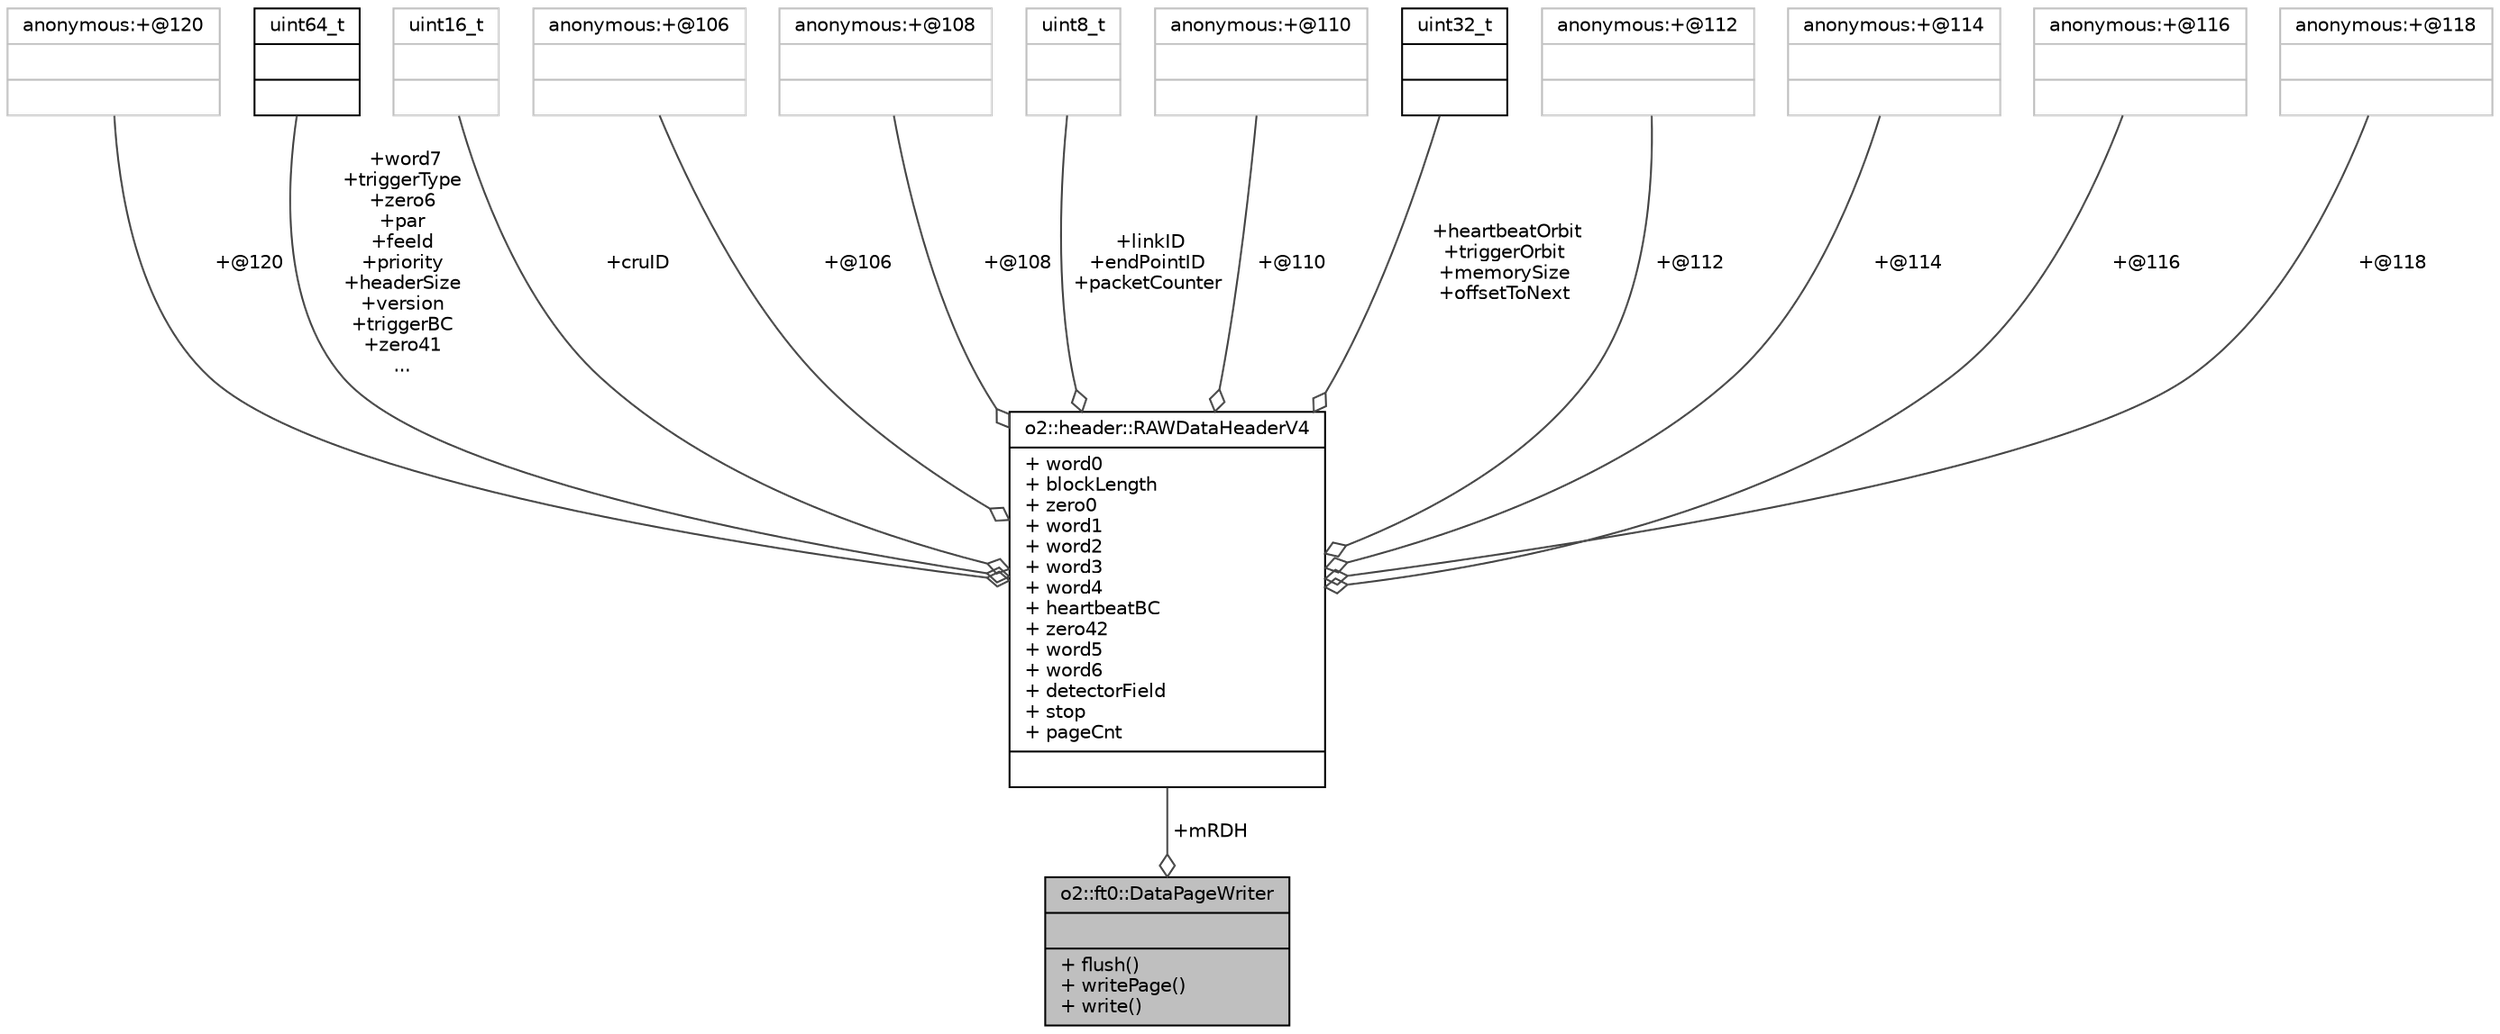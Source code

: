 digraph "o2::ft0::DataPageWriter"
{
 // INTERACTIVE_SVG=YES
  bgcolor="transparent";
  edge [fontname="Helvetica",fontsize="10",labelfontname="Helvetica",labelfontsize="10"];
  node [fontname="Helvetica",fontsize="10",shape=record];
  Node1 [label="{o2::ft0::DataPageWriter\n||+ flush()\l+ writePage()\l+ write()\l}",height=0.2,width=0.4,color="black", fillcolor="grey75", style="filled", fontcolor="black"];
  Node2 -> Node1 [color="grey25",fontsize="10",style="solid",label=" +mRDH" ,arrowhead="odiamond",fontname="Helvetica"];
  Node2 [label="{o2::header::RAWDataHeaderV4\n|+ word0\l+ blockLength\l+ zero0\l+ word1\l+ word2\l+ word3\l+ word4\l+ heartbeatBC\l+ zero42\l+ word5\l+ word6\l+ detectorField\l+ stop\l+ pageCnt\l|}",height=0.2,width=0.4,color="black",URL="$d8/d47/structo2_1_1header_1_1RAWDataHeaderV4.html"];
  Node3 -> Node2 [color="grey25",fontsize="10",style="solid",label=" +@120" ,arrowhead="odiamond",fontname="Helvetica"];
  Node3 [label="{anonymous:+@120\n||}",height=0.2,width=0.4,color="grey75"];
  Node4 -> Node2 [color="grey25",fontsize="10",style="solid",label=" +word7\n+triggerType\n+zero6\n+par\n+feeId\n+priority\n+headerSize\n+version\n+triggerBC\n+zero41\n..." ,arrowhead="odiamond",fontname="Helvetica"];
  Node4 [label="{uint64_t\n||}",height=0.2,width=0.4,color="black",URL="$d6/d30/classuint64__t.html"];
  Node5 -> Node2 [color="grey25",fontsize="10",style="solid",label=" +cruID" ,arrowhead="odiamond",fontname="Helvetica"];
  Node5 [label="{uint16_t\n||}",height=0.2,width=0.4,color="grey75"];
  Node6 -> Node2 [color="grey25",fontsize="10",style="solid",label=" +@106" ,arrowhead="odiamond",fontname="Helvetica"];
  Node6 [label="{anonymous:+@106\n||}",height=0.2,width=0.4,color="grey75"];
  Node7 -> Node2 [color="grey25",fontsize="10",style="solid",label=" +@108" ,arrowhead="odiamond",fontname="Helvetica"];
  Node7 [label="{anonymous:+@108\n||}",height=0.2,width=0.4,color="grey75"];
  Node8 -> Node2 [color="grey25",fontsize="10",style="solid",label=" +linkID\n+endPointID\n+packetCounter" ,arrowhead="odiamond",fontname="Helvetica"];
  Node8 [label="{uint8_t\n||}",height=0.2,width=0.4,color="grey75"];
  Node9 -> Node2 [color="grey25",fontsize="10",style="solid",label=" +@110" ,arrowhead="odiamond",fontname="Helvetica"];
  Node9 [label="{anonymous:+@110\n||}",height=0.2,width=0.4,color="grey75"];
  Node10 -> Node2 [color="grey25",fontsize="10",style="solid",label=" +heartbeatOrbit\n+triggerOrbit\n+memorySize\n+offsetToNext" ,arrowhead="odiamond",fontname="Helvetica"];
  Node10 [label="{uint32_t\n||}",height=0.2,width=0.4,color="black",URL="$d3/d87/classuint32__t.html"];
  Node11 -> Node2 [color="grey25",fontsize="10",style="solid",label=" +@112" ,arrowhead="odiamond",fontname="Helvetica"];
  Node11 [label="{anonymous:+@112\n||}",height=0.2,width=0.4,color="grey75"];
  Node12 -> Node2 [color="grey25",fontsize="10",style="solid",label=" +@114" ,arrowhead="odiamond",fontname="Helvetica"];
  Node12 [label="{anonymous:+@114\n||}",height=0.2,width=0.4,color="grey75"];
  Node13 -> Node2 [color="grey25",fontsize="10",style="solid",label=" +@116" ,arrowhead="odiamond",fontname="Helvetica"];
  Node13 [label="{anonymous:+@116\n||}",height=0.2,width=0.4,color="grey75"];
  Node14 -> Node2 [color="grey25",fontsize="10",style="solid",label=" +@118" ,arrowhead="odiamond",fontname="Helvetica"];
  Node14 [label="{anonymous:+@118\n||}",height=0.2,width=0.4,color="grey75"];
}
